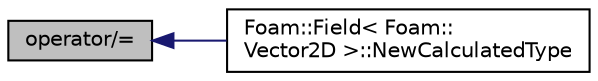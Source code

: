 digraph "operator/="
{
  bgcolor="transparent";
  edge [fontname="Helvetica",fontsize="10",labelfontname="Helvetica",labelfontsize="10"];
  node [fontname="Helvetica",fontsize="10",shape=record];
  rankdir="LR";
  Node1 [label="operator/=",height=0.2,width=0.4,color="black", fillcolor="grey75", style="filled", fontcolor="black"];
  Node1 -> Node2 [dir="back",color="midnightblue",fontsize="10",style="solid",fontname="Helvetica"];
  Node2 [label="Foam::Field\< Foam::\lVector2D \>::NewCalculatedType",height=0.2,width=0.4,color="black",URL="$a00754.html#ae6bdf47436f49314cb0fc784144bf18f",tooltip="Return a pointer to a new calculatedFvPatchFieldField created on. "];
}
